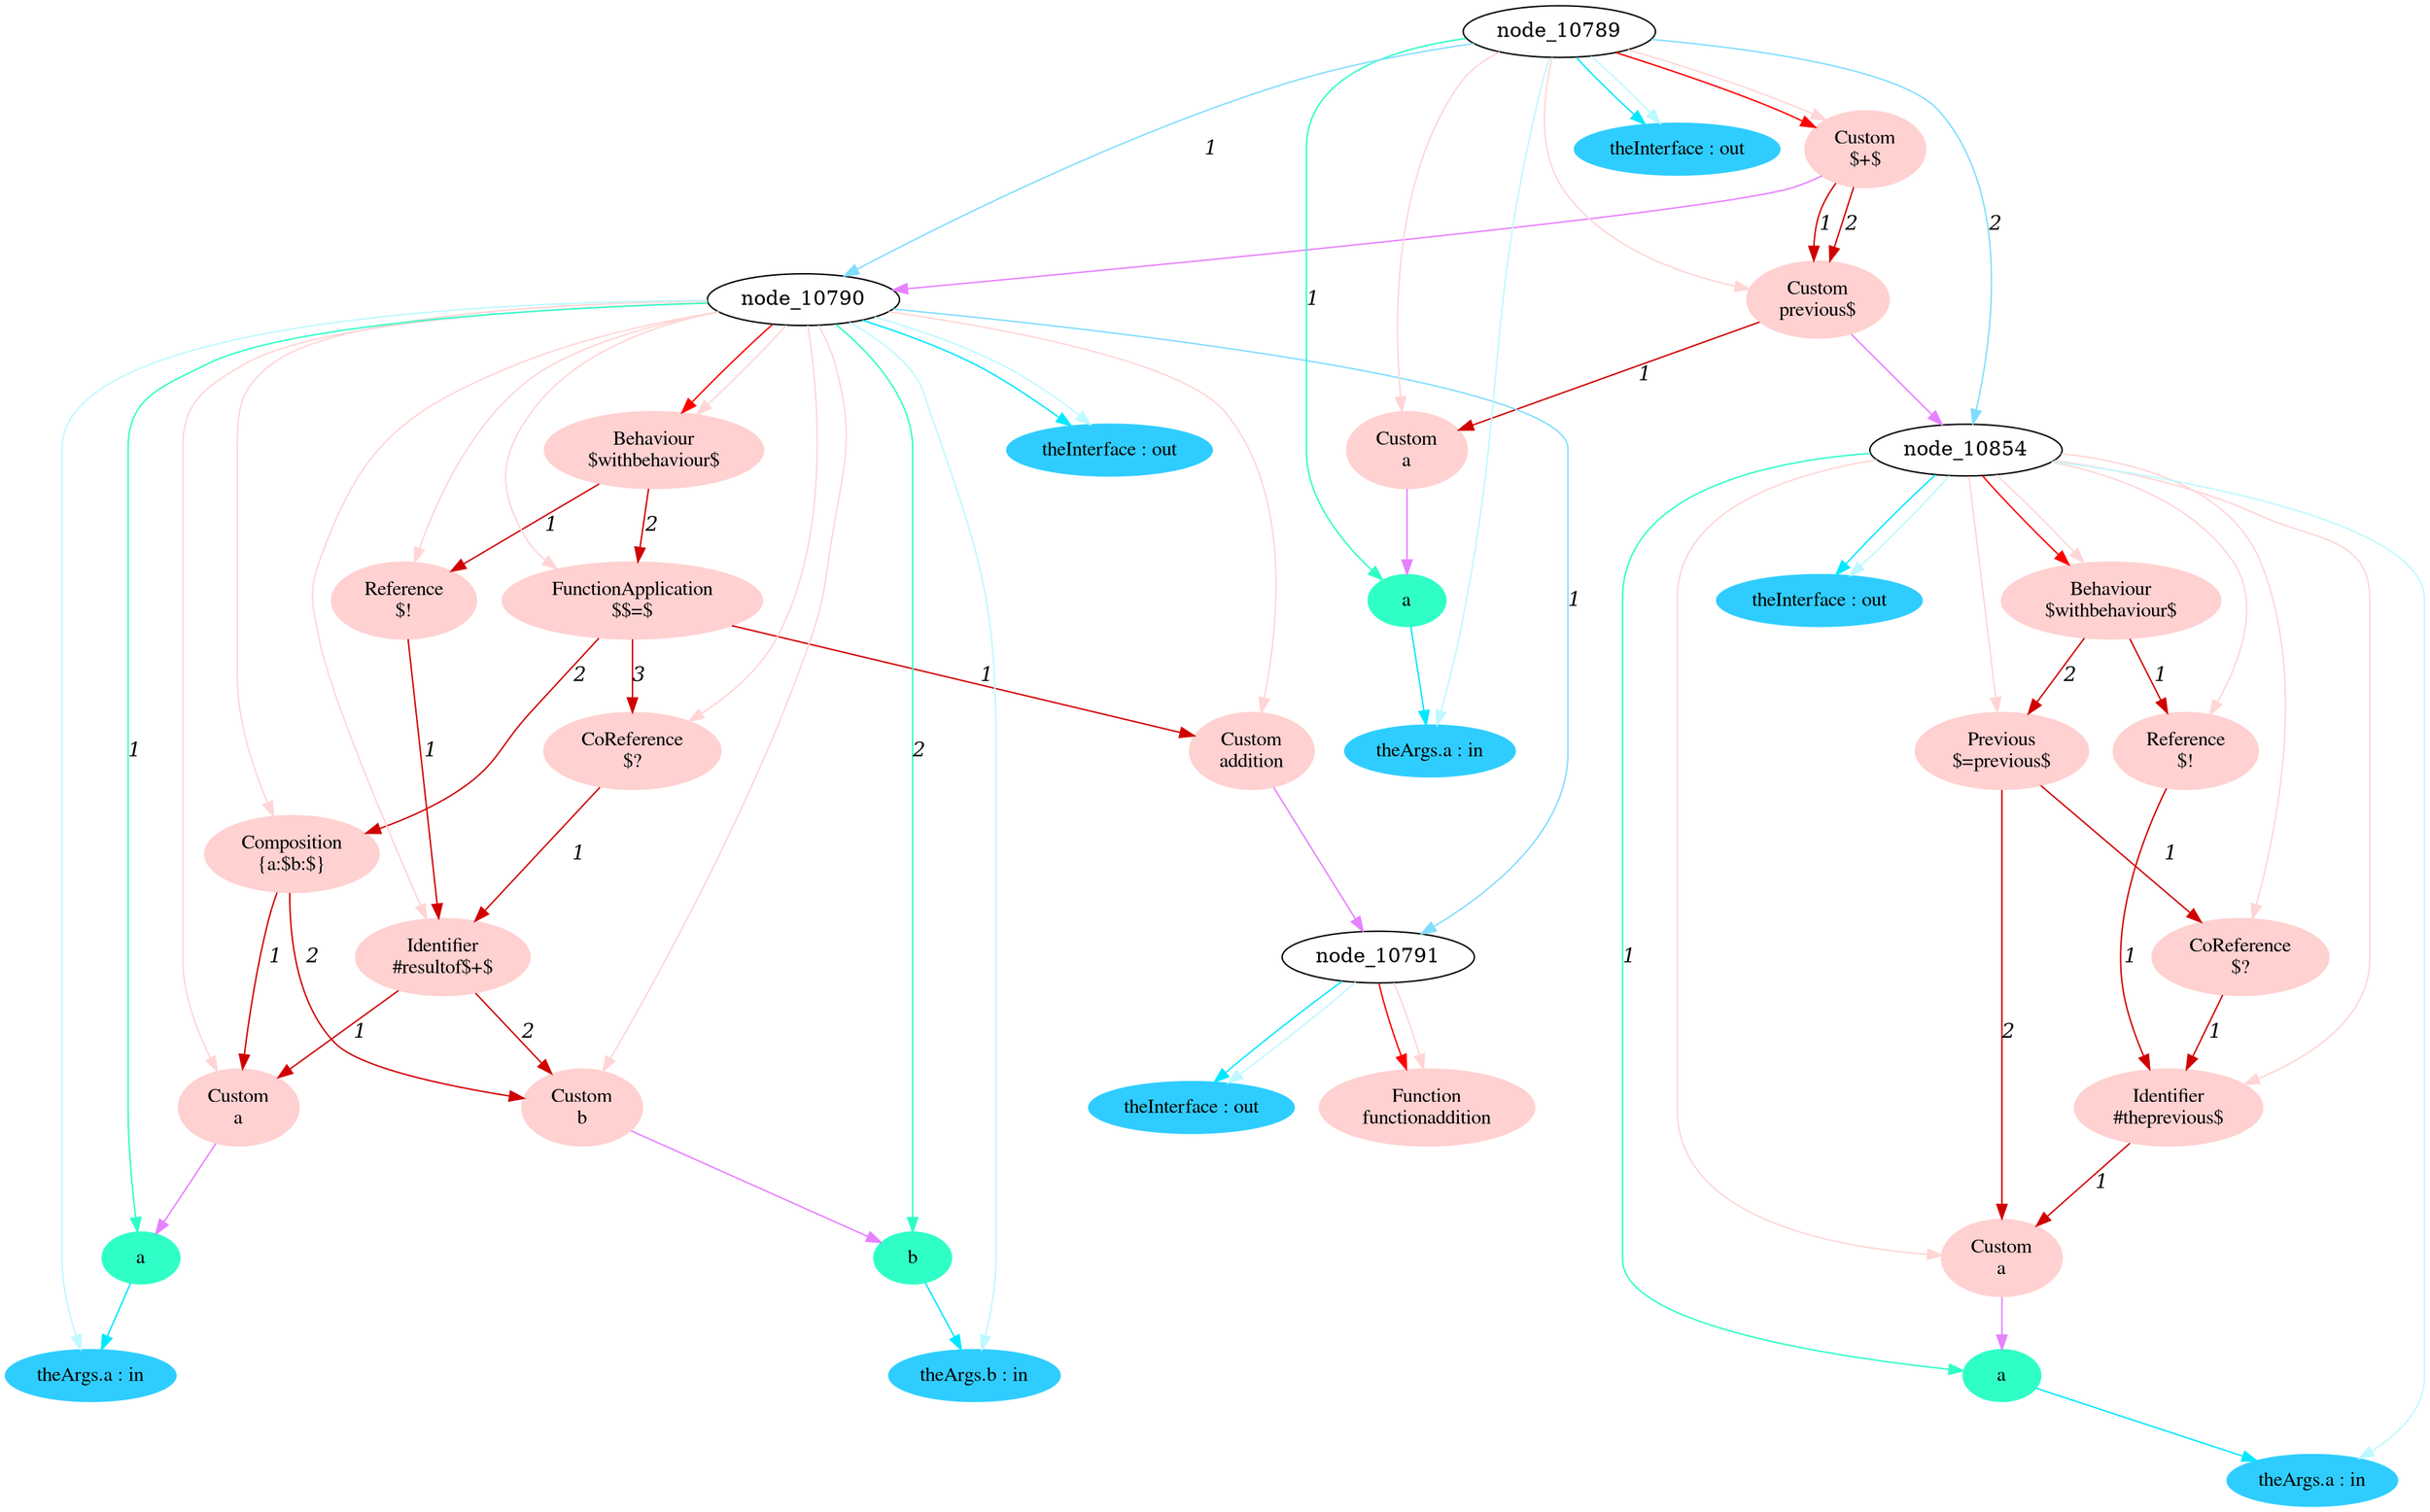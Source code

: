 digraph g{node_10915 [shape="ellipse", style="filled", color="#ffd1d1", fontname="Times", label="Function
functionaddition" ]
node_10918 [shape="ellipse", style="filled", color="#ffd1d1", fontname="Times", label="Custom
a" ]
node_10923 [shape="ellipse", style="filled", color="#ffd1d1", fontname="Times", label="Custom
b" ]
node_10928 [shape="ellipse", style="filled", color="#ffd1d1", fontname="Times", label="Identifier
#resultof$+$" ]
node_10934 [shape="ellipse", style="filled", color="#ffd1d1", fontname="Times", label="Reference
$!" ]
node_10938 [shape="ellipse", style="filled", color="#ffd1d1", fontname="Times", label="Custom
addition" ]
node_10941 [shape="ellipse", style="filled", color="#ffd1d1", fontname="Times", label="Composition
{a:$b:$}" ]
node_10946 [shape="ellipse", style="filled", color="#ffd1d1", fontname="Times", label="CoReference
$?" ]
node_10950 [shape="ellipse", style="filled", color="#ffd1d1", fontname="Times", label="FunctionApplication
$$=$" ]
node_10956 [shape="ellipse", style="filled", color="#ffd1d1", fontname="Times", label="Behaviour
$withbehaviour$" ]
node_10961 [shape="ellipse", style="filled", color="#ffd1d1", fontname="Times", label="Custom
a" ]
node_10966 [shape="ellipse", style="filled", color="#ffd1d1", fontname="Times", label="Identifier
#theprevious$" ]
node_10971 [shape="ellipse", style="filled", color="#ffd1d1", fontname="Times", label="Reference
$!" ]
node_10975 [shape="ellipse", style="filled", color="#ffd1d1", fontname="Times", label="CoReference
$?" ]
node_10979 [shape="ellipse", style="filled", color="#ffd1d1", fontname="Times", label="Previous
$=previous$" ]
node_10984 [shape="ellipse", style="filled", color="#ffd1d1", fontname="Times", label="Behaviour
$withbehaviour$" ]
node_10989 [shape="ellipse", style="filled", color="#ffd1d1", fontname="Times", label="Custom
a" ]
node_10993 [shape="ellipse", style="filled", color="#ffd1d1", fontname="Times", label="Custom
previous$" ]
node_10998 [shape="ellipse", style="filled", color="#ffd1d1", fontname="Times", label="Custom
$+$" ]
node_10799 [shape="ellipse", style="filled", color="#2fffc7", fontname="Times", label="a" ]
node_10803 [shape="ellipse", style="filled", color="#2fffc7", fontname="Times", label="b" ]
node_10855 [shape="ellipse", style="filled", color="#2fffc7", fontname="Times", label="a" ]
node_10892 [shape="ellipse", style="filled", color="#2fffc7", fontname="Times", label="a" ]
node_10792 [shape="ellipse", style="filled", color="#2fcdff", fontname="Times", label="theInterface : out" ]
node_10800 [shape="ellipse", style="filled", color="#2fcdff", fontname="Times", label="theArgs.a : in" ]
node_10804 [shape="ellipse", style="filled", color="#2fcdff", fontname="Times", label="theArgs.b : in" ]
node_10809 [shape="ellipse", style="filled", color="#2fcdff", fontname="Times", label="theInterface : out" ]
node_10856 [shape="ellipse", style="filled", color="#2fcdff", fontname="Times", label="theArgs.a : in" ]
node_10860 [shape="ellipse", style="filled", color="#2fcdff", fontname="Times", label="theInterface : out" ]
node_10893 [shape="ellipse", style="filled", color="#2fcdff", fontname="Times", label="theArgs.a : in" ]
node_10897 [shape="ellipse", style="filled", color="#2fcdff", fontname="Times", label="theInterface : out" ]
node_10928 -> node_10918 [dir=forward, arrowHead=normal, fontname="Times-Italic", arrowsize=1, color="#d00000", label="1",  headlabel="", taillabel="" ]
node_10928 -> node_10923 [dir=forward, arrowHead=normal, fontname="Times-Italic", arrowsize=1, color="#d00000", label="2",  headlabel="", taillabel="" ]
node_10934 -> node_10928 [dir=forward, arrowHead=normal, fontname="Times-Italic", arrowsize=1, color="#d00000", label="1",  headlabel="", taillabel="" ]
node_10941 -> node_10918 [dir=forward, arrowHead=normal, fontname="Times-Italic", arrowsize=1, color="#d00000", label="1",  headlabel="", taillabel="" ]
node_10941 -> node_10923 [dir=forward, arrowHead=normal, fontname="Times-Italic", arrowsize=1, color="#d00000", label="2",  headlabel="", taillabel="" ]
node_10946 -> node_10928 [dir=forward, arrowHead=normal, fontname="Times-Italic", arrowsize=1, color="#d00000", label="1",  headlabel="", taillabel="" ]
node_10950 -> node_10938 [dir=forward, arrowHead=normal, fontname="Times-Italic", arrowsize=1, color="#d00000", label="1",  headlabel="", taillabel="" ]
node_10950 -> node_10941 [dir=forward, arrowHead=normal, fontname="Times-Italic", arrowsize=1, color="#d00000", label="2",  headlabel="", taillabel="" ]
node_10950 -> node_10946 [dir=forward, arrowHead=normal, fontname="Times-Italic", arrowsize=1, color="#d00000", label="3",  headlabel="", taillabel="" ]
node_10956 -> node_10934 [dir=forward, arrowHead=normal, fontname="Times-Italic", arrowsize=1, color="#d00000", label="1",  headlabel="", taillabel="" ]
node_10956 -> node_10950 [dir=forward, arrowHead=normal, fontname="Times-Italic", arrowsize=1, color="#d00000", label="2",  headlabel="", taillabel="" ]
node_10966 -> node_10961 [dir=forward, arrowHead=normal, fontname="Times-Italic", arrowsize=1, color="#d00000", label="1",  headlabel="", taillabel="" ]
node_10971 -> node_10966 [dir=forward, arrowHead=normal, fontname="Times-Italic", arrowsize=1, color="#d00000", label="1",  headlabel="", taillabel="" ]
node_10975 -> node_10966 [dir=forward, arrowHead=normal, fontname="Times-Italic", arrowsize=1, color="#d00000", label="1",  headlabel="", taillabel="" ]
node_10979 -> node_10961 [dir=forward, arrowHead=normal, fontname="Times-Italic", arrowsize=1, color="#d00000", label="2",  headlabel="", taillabel="" ]
node_10979 -> node_10975 [dir=forward, arrowHead=normal, fontname="Times-Italic", arrowsize=1, color="#d00000", label="1",  headlabel="", taillabel="" ]
node_10984 -> node_10971 [dir=forward, arrowHead=normal, fontname="Times-Italic", arrowsize=1, color="#d00000", label="1",  headlabel="", taillabel="" ]
node_10984 -> node_10979 [dir=forward, arrowHead=normal, fontname="Times-Italic", arrowsize=1, color="#d00000", label="2",  headlabel="", taillabel="" ]
node_10993 -> node_10989 [dir=forward, arrowHead=normal, fontname="Times-Italic", arrowsize=1, color="#d00000", label="1",  headlabel="", taillabel="" ]
node_10998 -> node_10993 [dir=forward, arrowHead=normal, fontname="Times-Italic", arrowsize=1, color="#d00000", label="1",  headlabel="", taillabel="" ]
node_10998 -> node_10993 [dir=forward, arrowHead=normal, fontname="Times-Italic", arrowsize=1, color="#d00000", label="2",  headlabel="", taillabel="" ]
node_10791 -> node_10915 [dir=forward, arrowHead=normal, fontname="Times-Italic", arrowsize=1, color="#ff0000", label="",  headlabel="", taillabel="" ]
node_10790 -> node_10956 [dir=forward, arrowHead=normal, fontname="Times-Italic", arrowsize=1, color="#ff0000", label="",  headlabel="", taillabel="" ]
node_10854 -> node_10984 [dir=forward, arrowHead=normal, fontname="Times-Italic", arrowsize=1, color="#ff0000", label="",  headlabel="", taillabel="" ]
node_10789 -> node_10998 [dir=forward, arrowHead=normal, fontname="Times-Italic", arrowsize=1, color="#ff0000", label="",  headlabel="", taillabel="" ]
node_10791 -> node_10915 [dir=forward, arrowHead=normal, fontname="Times-Italic", arrowsize=1, color="#ffd5d5", label="",  headlabel="", taillabel="" ]
node_10790 -> node_10918 [dir=forward, arrowHead=normal, fontname="Times-Italic", arrowsize=1, color="#ffd5d5", label="",  headlabel="", taillabel="" ]
node_10790 -> node_10923 [dir=forward, arrowHead=normal, fontname="Times-Italic", arrowsize=1, color="#ffd5d5", label="",  headlabel="", taillabel="" ]
node_10790 -> node_10928 [dir=forward, arrowHead=normal, fontname="Times-Italic", arrowsize=1, color="#ffd5d5", label="",  headlabel="", taillabel="" ]
node_10790 -> node_10934 [dir=forward, arrowHead=normal, fontname="Times-Italic", arrowsize=1, color="#ffd5d5", label="",  headlabel="", taillabel="" ]
node_10790 -> node_10938 [dir=forward, arrowHead=normal, fontname="Times-Italic", arrowsize=1, color="#ffd5d5", label="",  headlabel="", taillabel="" ]
node_10790 -> node_10941 [dir=forward, arrowHead=normal, fontname="Times-Italic", arrowsize=1, color="#ffd5d5", label="",  headlabel="", taillabel="" ]
node_10790 -> node_10946 [dir=forward, arrowHead=normal, fontname="Times-Italic", arrowsize=1, color="#ffd5d5", label="",  headlabel="", taillabel="" ]
node_10790 -> node_10950 [dir=forward, arrowHead=normal, fontname="Times-Italic", arrowsize=1, color="#ffd5d5", label="",  headlabel="", taillabel="" ]
node_10790 -> node_10956 [dir=forward, arrowHead=normal, fontname="Times-Italic", arrowsize=1, color="#ffd5d5", label="",  headlabel="", taillabel="" ]
node_10854 -> node_10961 [dir=forward, arrowHead=normal, fontname="Times-Italic", arrowsize=1, color="#ffd5d5", label="",  headlabel="", taillabel="" ]
node_10854 -> node_10966 [dir=forward, arrowHead=normal, fontname="Times-Italic", arrowsize=1, color="#ffd5d5", label="",  headlabel="", taillabel="" ]
node_10854 -> node_10971 [dir=forward, arrowHead=normal, fontname="Times-Italic", arrowsize=1, color="#ffd5d5", label="",  headlabel="", taillabel="" ]
node_10854 -> node_10975 [dir=forward, arrowHead=normal, fontname="Times-Italic", arrowsize=1, color="#ffd5d5", label="",  headlabel="", taillabel="" ]
node_10854 -> node_10979 [dir=forward, arrowHead=normal, fontname="Times-Italic", arrowsize=1, color="#ffd5d5", label="",  headlabel="", taillabel="" ]
node_10854 -> node_10984 [dir=forward, arrowHead=normal, fontname="Times-Italic", arrowsize=1, color="#ffd5d5", label="",  headlabel="", taillabel="" ]
node_10789 -> node_10989 [dir=forward, arrowHead=normal, fontname="Times-Italic", arrowsize=1, color="#ffd5d5", label="",  headlabel="", taillabel="" ]
node_10789 -> node_10993 [dir=forward, arrowHead=normal, fontname="Times-Italic", arrowsize=1, color="#ffd5d5", label="",  headlabel="", taillabel="" ]
node_10789 -> node_10998 [dir=forward, arrowHead=normal, fontname="Times-Italic", arrowsize=1, color="#ffd5d5", label="",  headlabel="", taillabel="" ]
node_10790 -> node_10799 [dir=forward, arrowHead=normal, fontname="Times-Italic", arrowsize=1, color="#2fffc7", label="1",  headlabel="", taillabel="" ]
node_10790 -> node_10803 [dir=forward, arrowHead=normal, fontname="Times-Italic", arrowsize=1, color="#2fffc7", label="2",  headlabel="", taillabel="" ]
node_10854 -> node_10855 [dir=forward, arrowHead=normal, fontname="Times-Italic", arrowsize=1, color="#2fffc7", label="1",  headlabel="", taillabel="" ]
node_10789 -> node_10892 [dir=forward, arrowHead=normal, fontname="Times-Italic", arrowsize=1, color="#2fffc7", label="1",  headlabel="", taillabel="" ]
node_10799 -> node_10800 [dir=forward, arrowHead=normal, fontname="Times-Italic", arrowsize=1, color="#00e8ff", label="",  headlabel="", taillabel="" ]
node_10803 -> node_10804 [dir=forward, arrowHead=normal, fontname="Times-Italic", arrowsize=1, color="#00e8ff", label="",  headlabel="", taillabel="" ]
node_10855 -> node_10856 [dir=forward, arrowHead=normal, fontname="Times-Italic", arrowsize=1, color="#00e8ff", label="",  headlabel="", taillabel="" ]
node_10892 -> node_10893 [dir=forward, arrowHead=normal, fontname="Times-Italic", arrowsize=1, color="#00e8ff", label="",  headlabel="", taillabel="" ]
node_10791 -> node_10792 [dir=forward, arrowHead=normal, fontname="Times-Italic", arrowsize=1, color="#00e8ff", label="",  headlabel="", taillabel="" ]
node_10790 -> node_10809 [dir=forward, arrowHead=normal, fontname="Times-Italic", arrowsize=1, color="#00e8ff", label="",  headlabel="", taillabel="" ]
node_10854 -> node_10860 [dir=forward, arrowHead=normal, fontname="Times-Italic", arrowsize=1, color="#00e8ff", label="",  headlabel="", taillabel="" ]
node_10789 -> node_10897 [dir=forward, arrowHead=normal, fontname="Times-Italic", arrowsize=1, color="#00e8ff", label="",  headlabel="", taillabel="" ]
node_10791 -> node_10792 [dir=forward, arrowHead=normal, fontname="Times-Italic", arrowsize=1, color="#bef9ff", label="",  headlabel="", taillabel="" ]
node_10790 -> node_10800 [dir=forward, arrowHead=normal, fontname="Times-Italic", arrowsize=1, color="#bef9ff", label="",  headlabel="", taillabel="" ]
node_10790 -> node_10804 [dir=forward, arrowHead=normal, fontname="Times-Italic", arrowsize=1, color="#bef9ff", label="",  headlabel="", taillabel="" ]
node_10790 -> node_10809 [dir=forward, arrowHead=normal, fontname="Times-Italic", arrowsize=1, color="#bef9ff", label="",  headlabel="", taillabel="" ]
node_10854 -> node_10856 [dir=forward, arrowHead=normal, fontname="Times-Italic", arrowsize=1, color="#bef9ff", label="",  headlabel="", taillabel="" ]
node_10854 -> node_10860 [dir=forward, arrowHead=normal, fontname="Times-Italic", arrowsize=1, color="#bef9ff", label="",  headlabel="", taillabel="" ]
node_10789 -> node_10893 [dir=forward, arrowHead=normal, fontname="Times-Italic", arrowsize=1, color="#bef9ff", label="",  headlabel="", taillabel="" ]
node_10789 -> node_10897 [dir=forward, arrowHead=normal, fontname="Times-Italic", arrowsize=1, color="#bef9ff", label="",  headlabel="", taillabel="" ]
node_10790 -> node_10791 [dir=forward, arrowHead=normal, fontname="Times-Italic", arrowsize=1, color="#81ddff", label="1",  headlabel="", taillabel="" ]
node_10789 -> node_10790 [dir=forward, arrowHead=normal, fontname="Times-Italic", arrowsize=1, color="#81ddff", label="1",  headlabel="", taillabel="" ]
node_10789 -> node_10854 [dir=forward, arrowHead=normal, fontname="Times-Italic", arrowsize=1, color="#81ddff", label="2",  headlabel="", taillabel="" ]
node_10918 -> node_10799 [dir=forward, arrowHead=normal, fontname="Times-Italic", arrowsize=1, color="#e681ff", label="",  headlabel="", taillabel="" ]
node_10923 -> node_10803 [dir=forward, arrowHead=normal, fontname="Times-Italic", arrowsize=1, color="#e681ff", label="",  headlabel="", taillabel="" ]
node_10938 -> node_10791 [dir=forward, arrowHead=normal, fontname="Times-Italic", arrowsize=1, color="#e681ff", label="",  headlabel="", taillabel="" ]
node_10961 -> node_10855 [dir=forward, arrowHead=normal, fontname="Times-Italic", arrowsize=1, color="#e681ff", label="",  headlabel="", taillabel="" ]
node_10989 -> node_10892 [dir=forward, arrowHead=normal, fontname="Times-Italic", arrowsize=1, color="#e681ff", label="",  headlabel="", taillabel="" ]
node_10993 -> node_10854 [dir=forward, arrowHead=normal, fontname="Times-Italic", arrowsize=1, color="#e681ff", label="",  headlabel="", taillabel="" ]
node_10998 -> node_10790 [dir=forward, arrowHead=normal, fontname="Times-Italic", arrowsize=1, color="#e681ff", label="",  headlabel="", taillabel="" ]
}